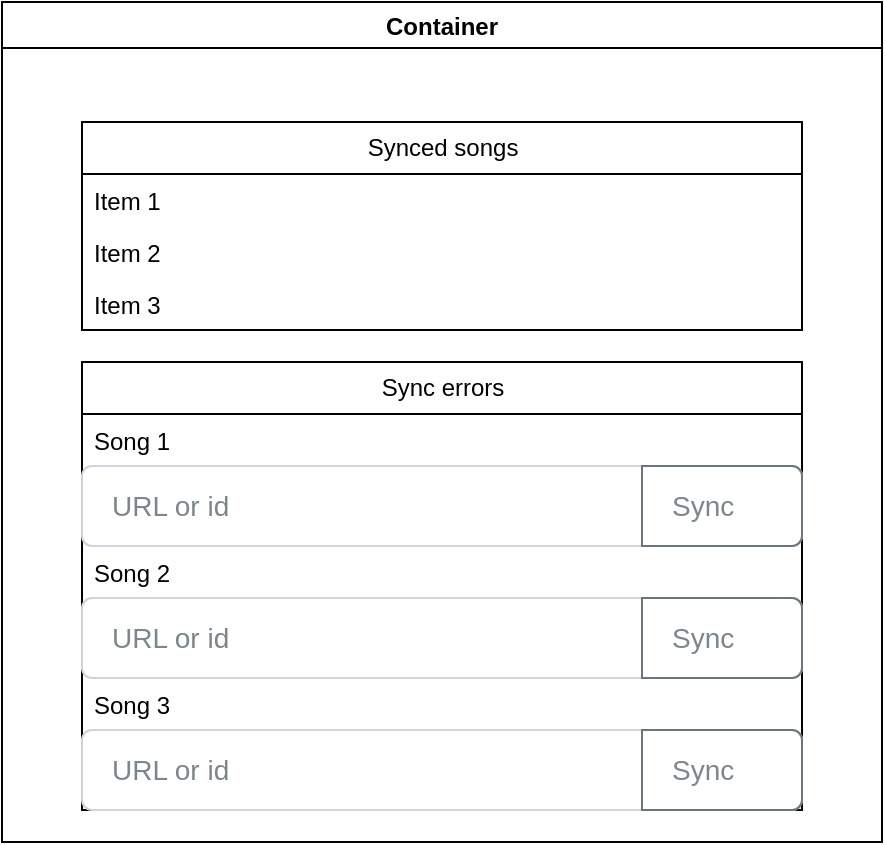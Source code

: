 <mxfile version="22.1.5" type="github">
  <diagram name="Page-1" id="FwWcZxV7NLb1e9MIrVC2">
    <mxGraphModel dx="1242" dy="756" grid="1" gridSize="10" guides="1" tooltips="1" connect="1" arrows="1" fold="1" page="1" pageScale="1" pageWidth="827" pageHeight="1169" math="0" shadow="0">
      <root>
        <mxCell id="0" />
        <mxCell id="1" parent="0" />
        <mxCell id="cmeqL2MInjZ4sZtHE9Ic-1" value="Container" style="swimlane;" vertex="1" parent="1">
          <mxGeometry x="120" y="140" width="440" height="420" as="geometry" />
        </mxCell>
        <mxCell id="cmeqL2MInjZ4sZtHE9Ic-2" value="Sync errors" style="swimlane;fontStyle=0;childLayout=stackLayout;horizontal=1;startSize=26;fillColor=none;horizontalStack=0;resizeParent=1;resizeParentMax=0;resizeLast=0;collapsible=1;marginBottom=0;html=1;" vertex="1" parent="cmeqL2MInjZ4sZtHE9Ic-1">
          <mxGeometry x="40" y="180" width="360" height="224" as="geometry" />
        </mxCell>
        <mxCell id="cmeqL2MInjZ4sZtHE9Ic-3" value="Song 1" style="text;strokeColor=none;fillColor=none;align=left;verticalAlign=top;spacingLeft=4;spacingRight=4;overflow=hidden;rotatable=0;points=[[0,0.5],[1,0.5]];portConstraint=eastwest;whiteSpace=wrap;html=1;" vertex="1" parent="cmeqL2MInjZ4sZtHE9Ic-2">
          <mxGeometry y="26" width="360" height="26" as="geometry" />
        </mxCell>
        <mxCell id="cmeqL2MInjZ4sZtHE9Ic-10" value="URL or id" style="html=1;shadow=0;dashed=0;shape=mxgraph.bootstrap.rrect;rSize=5;strokeColor=#CED4DA;html=1;whiteSpace=wrap;fillColor=#FFFFFF;fontColor=#7D868C;align=left;spacing=15;fontSize=14;" vertex="1" parent="cmeqL2MInjZ4sZtHE9Ic-2">
          <mxGeometry y="52" width="360" height="40" as="geometry" />
        </mxCell>
        <mxCell id="cmeqL2MInjZ4sZtHE9Ic-12" value="Sync" style="html=1;shadow=0;dashed=0;shape=mxgraph.bootstrap.rightButton;strokeColor=#6C757D;gradientColor=inherit;fontColor=inherit;fillColor=#ffffff;rSize=5;perimeter=none;whiteSpace=wrap;resizeHeight=1;fontSize=14;align=left;spacing=15;" vertex="1" parent="cmeqL2MInjZ4sZtHE9Ic-10">
          <mxGeometry x="1" width="80" height="40" relative="1" as="geometry">
            <mxPoint x="-80" as="offset" />
          </mxGeometry>
        </mxCell>
        <mxCell id="cmeqL2MInjZ4sZtHE9Ic-4" value="Song 2" style="text;strokeColor=none;fillColor=none;align=left;verticalAlign=top;spacingLeft=4;spacingRight=4;overflow=hidden;rotatable=0;points=[[0,0.5],[1,0.5]];portConstraint=eastwest;whiteSpace=wrap;html=1;" vertex="1" parent="cmeqL2MInjZ4sZtHE9Ic-2">
          <mxGeometry y="92" width="360" height="26" as="geometry" />
        </mxCell>
        <mxCell id="cmeqL2MInjZ4sZtHE9Ic-13" value="URL or id" style="html=1;shadow=0;dashed=0;shape=mxgraph.bootstrap.rrect;rSize=5;strokeColor=#CED4DA;html=1;whiteSpace=wrap;fillColor=#FFFFFF;fontColor=#7D868C;align=left;spacing=15;fontSize=14;" vertex="1" parent="cmeqL2MInjZ4sZtHE9Ic-2">
          <mxGeometry y="118" width="360" height="40" as="geometry" />
        </mxCell>
        <mxCell id="cmeqL2MInjZ4sZtHE9Ic-14" value="Sync" style="html=1;shadow=0;dashed=0;shape=mxgraph.bootstrap.rightButton;strokeColor=#6C757D;gradientColor=inherit;fontColor=inherit;fillColor=#ffffff;rSize=5;perimeter=none;whiteSpace=wrap;resizeHeight=1;fontSize=14;align=left;spacing=15;" vertex="1" parent="cmeqL2MInjZ4sZtHE9Ic-13">
          <mxGeometry x="1" width="80" height="40" relative="1" as="geometry">
            <mxPoint x="-80" as="offset" />
          </mxGeometry>
        </mxCell>
        <mxCell id="cmeqL2MInjZ4sZtHE9Ic-5" value="Song 3" style="text;strokeColor=none;fillColor=none;align=left;verticalAlign=top;spacingLeft=4;spacingRight=4;overflow=hidden;rotatable=0;points=[[0,0.5],[1,0.5]];portConstraint=eastwest;whiteSpace=wrap;html=1;" vertex="1" parent="cmeqL2MInjZ4sZtHE9Ic-2">
          <mxGeometry y="158" width="360" height="26" as="geometry" />
        </mxCell>
        <mxCell id="cmeqL2MInjZ4sZtHE9Ic-15" value="URL or id" style="html=1;shadow=0;dashed=0;shape=mxgraph.bootstrap.rrect;rSize=5;strokeColor=#CED4DA;html=1;whiteSpace=wrap;fillColor=#FFFFFF;fontColor=#7D868C;align=left;spacing=15;fontSize=14;" vertex="1" parent="cmeqL2MInjZ4sZtHE9Ic-2">
          <mxGeometry y="184" width="360" height="40" as="geometry" />
        </mxCell>
        <mxCell id="cmeqL2MInjZ4sZtHE9Ic-16" value="Sync" style="html=1;shadow=0;dashed=0;shape=mxgraph.bootstrap.rightButton;strokeColor=#6C757D;gradientColor=inherit;fontColor=inherit;fillColor=#ffffff;rSize=5;perimeter=none;whiteSpace=wrap;resizeHeight=1;fontSize=14;align=left;spacing=15;" vertex="1" parent="cmeqL2MInjZ4sZtHE9Ic-15">
          <mxGeometry x="1" width="80" height="40" relative="1" as="geometry">
            <mxPoint x="-80" as="offset" />
          </mxGeometry>
        </mxCell>
        <mxCell id="cmeqL2MInjZ4sZtHE9Ic-6" value="Synced songs" style="swimlane;fontStyle=0;childLayout=stackLayout;horizontal=1;startSize=26;fillColor=none;horizontalStack=0;resizeParent=1;resizeParentMax=0;resizeLast=0;collapsible=1;marginBottom=0;html=1;" vertex="1" parent="cmeqL2MInjZ4sZtHE9Ic-1">
          <mxGeometry x="40" y="60" width="360" height="104" as="geometry" />
        </mxCell>
        <mxCell id="cmeqL2MInjZ4sZtHE9Ic-7" value="Item 1" style="text;strokeColor=none;fillColor=none;align=left;verticalAlign=top;spacingLeft=4;spacingRight=4;overflow=hidden;rotatable=0;points=[[0,0.5],[1,0.5]];portConstraint=eastwest;whiteSpace=wrap;html=1;" vertex="1" parent="cmeqL2MInjZ4sZtHE9Ic-6">
          <mxGeometry y="26" width="360" height="26" as="geometry" />
        </mxCell>
        <mxCell id="cmeqL2MInjZ4sZtHE9Ic-8" value="Item 2" style="text;strokeColor=none;fillColor=none;align=left;verticalAlign=top;spacingLeft=4;spacingRight=4;overflow=hidden;rotatable=0;points=[[0,0.5],[1,0.5]];portConstraint=eastwest;whiteSpace=wrap;html=1;" vertex="1" parent="cmeqL2MInjZ4sZtHE9Ic-6">
          <mxGeometry y="52" width="360" height="26" as="geometry" />
        </mxCell>
        <mxCell id="cmeqL2MInjZ4sZtHE9Ic-9" value="Item 3" style="text;strokeColor=none;fillColor=none;align=left;verticalAlign=top;spacingLeft=4;spacingRight=4;overflow=hidden;rotatable=0;points=[[0,0.5],[1,0.5]];portConstraint=eastwest;whiteSpace=wrap;html=1;" vertex="1" parent="cmeqL2MInjZ4sZtHE9Ic-6">
          <mxGeometry y="78" width="360" height="26" as="geometry" />
        </mxCell>
      </root>
    </mxGraphModel>
  </diagram>
</mxfile>

